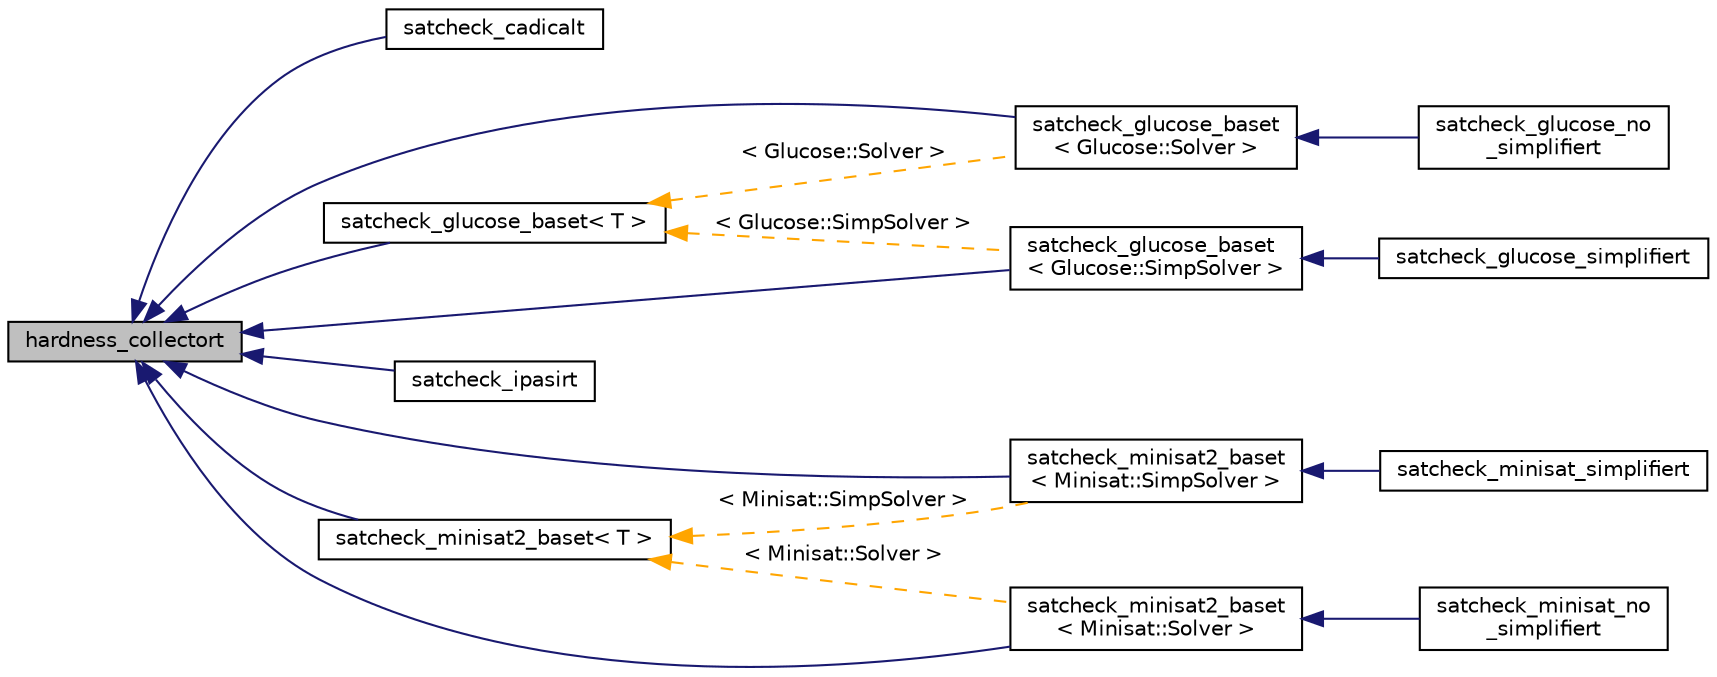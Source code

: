 digraph "hardness_collectort"
{
 // LATEX_PDF_SIZE
  bgcolor="transparent";
  edge [fontname="Helvetica",fontsize="10",labelfontname="Helvetica",labelfontsize="10"];
  node [fontname="Helvetica",fontsize="10",shape=record];
  rankdir="LR";
  Node1 [label="hardness_collectort",height=0.2,width=0.4,color="black", fillcolor="grey75", style="filled", fontcolor="black",tooltip=" "];
  Node1 -> Node2 [dir="back",color="midnightblue",fontsize="10",style="solid",fontname="Helvetica"];
  Node2 [label="satcheck_cadicalt",height=0.2,width=0.4,color="black",URL="$classsatcheck__cadicalt.html",tooltip=" "];
  Node1 -> Node3 [dir="back",color="midnightblue",fontsize="10",style="solid",fontname="Helvetica"];
  Node3 [label="satcheck_glucose_baset\< T \>",height=0.2,width=0.4,color="black",URL="$classsatcheck__glucose__baset.html",tooltip=" "];
  Node3 -> Node4 [dir="back",color="orange",fontsize="10",style="dashed",label=" \< Glucose::Solver \>" ,fontname="Helvetica"];
  Node4 [label="satcheck_glucose_baset\l\< Glucose::Solver \>",height=0.2,width=0.4,color="black",URL="$classsatcheck__glucose__baset.html",tooltip=" "];
  Node4 -> Node5 [dir="back",color="midnightblue",fontsize="10",style="solid",fontname="Helvetica"];
  Node5 [label="satcheck_glucose_no\l_simplifiert",height=0.2,width=0.4,color="black",URL="$classsatcheck__glucose__no__simplifiert.html",tooltip=" "];
  Node3 -> Node6 [dir="back",color="orange",fontsize="10",style="dashed",label=" \< Glucose::SimpSolver \>" ,fontname="Helvetica"];
  Node6 [label="satcheck_glucose_baset\l\< Glucose::SimpSolver \>",height=0.2,width=0.4,color="black",URL="$classsatcheck__glucose__baset.html",tooltip=" "];
  Node6 -> Node7 [dir="back",color="midnightblue",fontsize="10",style="solid",fontname="Helvetica"];
  Node7 [label="satcheck_glucose_simplifiert",height=0.2,width=0.4,color="black",URL="$classsatcheck__glucose__simplifiert.html",tooltip=" "];
  Node1 -> Node6 [dir="back",color="midnightblue",fontsize="10",style="solid",fontname="Helvetica"];
  Node1 -> Node4 [dir="back",color="midnightblue",fontsize="10",style="solid",fontname="Helvetica"];
  Node1 -> Node8 [dir="back",color="midnightblue",fontsize="10",style="solid",fontname="Helvetica"];
  Node8 [label="satcheck_ipasirt",height=0.2,width=0.4,color="black",URL="$classsatcheck__ipasirt.html",tooltip="Interface for generic SAT solver interface IPASIR."];
  Node1 -> Node9 [dir="back",color="midnightblue",fontsize="10",style="solid",fontname="Helvetica"];
  Node9 [label="satcheck_minisat2_baset\< T \>",height=0.2,width=0.4,color="black",URL="$classsatcheck__minisat2__baset.html",tooltip=" "];
  Node9 -> Node10 [dir="back",color="orange",fontsize="10",style="dashed",label=" \< Minisat::SimpSolver \>" ,fontname="Helvetica"];
  Node10 [label="satcheck_minisat2_baset\l\< Minisat::SimpSolver \>",height=0.2,width=0.4,color="black",URL="$classsatcheck__minisat2__baset.html",tooltip=" "];
  Node10 -> Node11 [dir="back",color="midnightblue",fontsize="10",style="solid",fontname="Helvetica"];
  Node11 [label="satcheck_minisat_simplifiert",height=0.2,width=0.4,color="black",URL="$classsatcheck__minisat__simplifiert.html",tooltip=" "];
  Node9 -> Node12 [dir="back",color="orange",fontsize="10",style="dashed",label=" \< Minisat::Solver \>" ,fontname="Helvetica"];
  Node12 [label="satcheck_minisat2_baset\l\< Minisat::Solver \>",height=0.2,width=0.4,color="black",URL="$classsatcheck__minisat2__baset.html",tooltip=" "];
  Node12 -> Node13 [dir="back",color="midnightblue",fontsize="10",style="solid",fontname="Helvetica"];
  Node13 [label="satcheck_minisat_no\l_simplifiert",height=0.2,width=0.4,color="black",URL="$classsatcheck__minisat__no__simplifiert.html",tooltip=" "];
  Node1 -> Node10 [dir="back",color="midnightblue",fontsize="10",style="solid",fontname="Helvetica"];
  Node1 -> Node12 [dir="back",color="midnightblue",fontsize="10",style="solid",fontname="Helvetica"];
}
